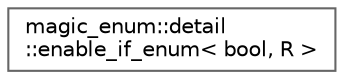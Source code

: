 digraph "クラス階層図"
{
 // LATEX_PDF_SIZE
  bgcolor="transparent";
  edge [fontname=Helvetica,fontsize=10,labelfontname=Helvetica,labelfontsize=10];
  node [fontname=Helvetica,fontsize=10,shape=box,height=0.2,width=0.4];
  rankdir="LR";
  Node0 [id="Node000000",label="magic_enum::detail\l::enable_if_enum\< bool, R \>",height=0.2,width=0.4,color="grey40", fillcolor="white", style="filled",URL="$structmagic__enum_1_1detail_1_1enable__if__enum.html",tooltip=" "];
}
